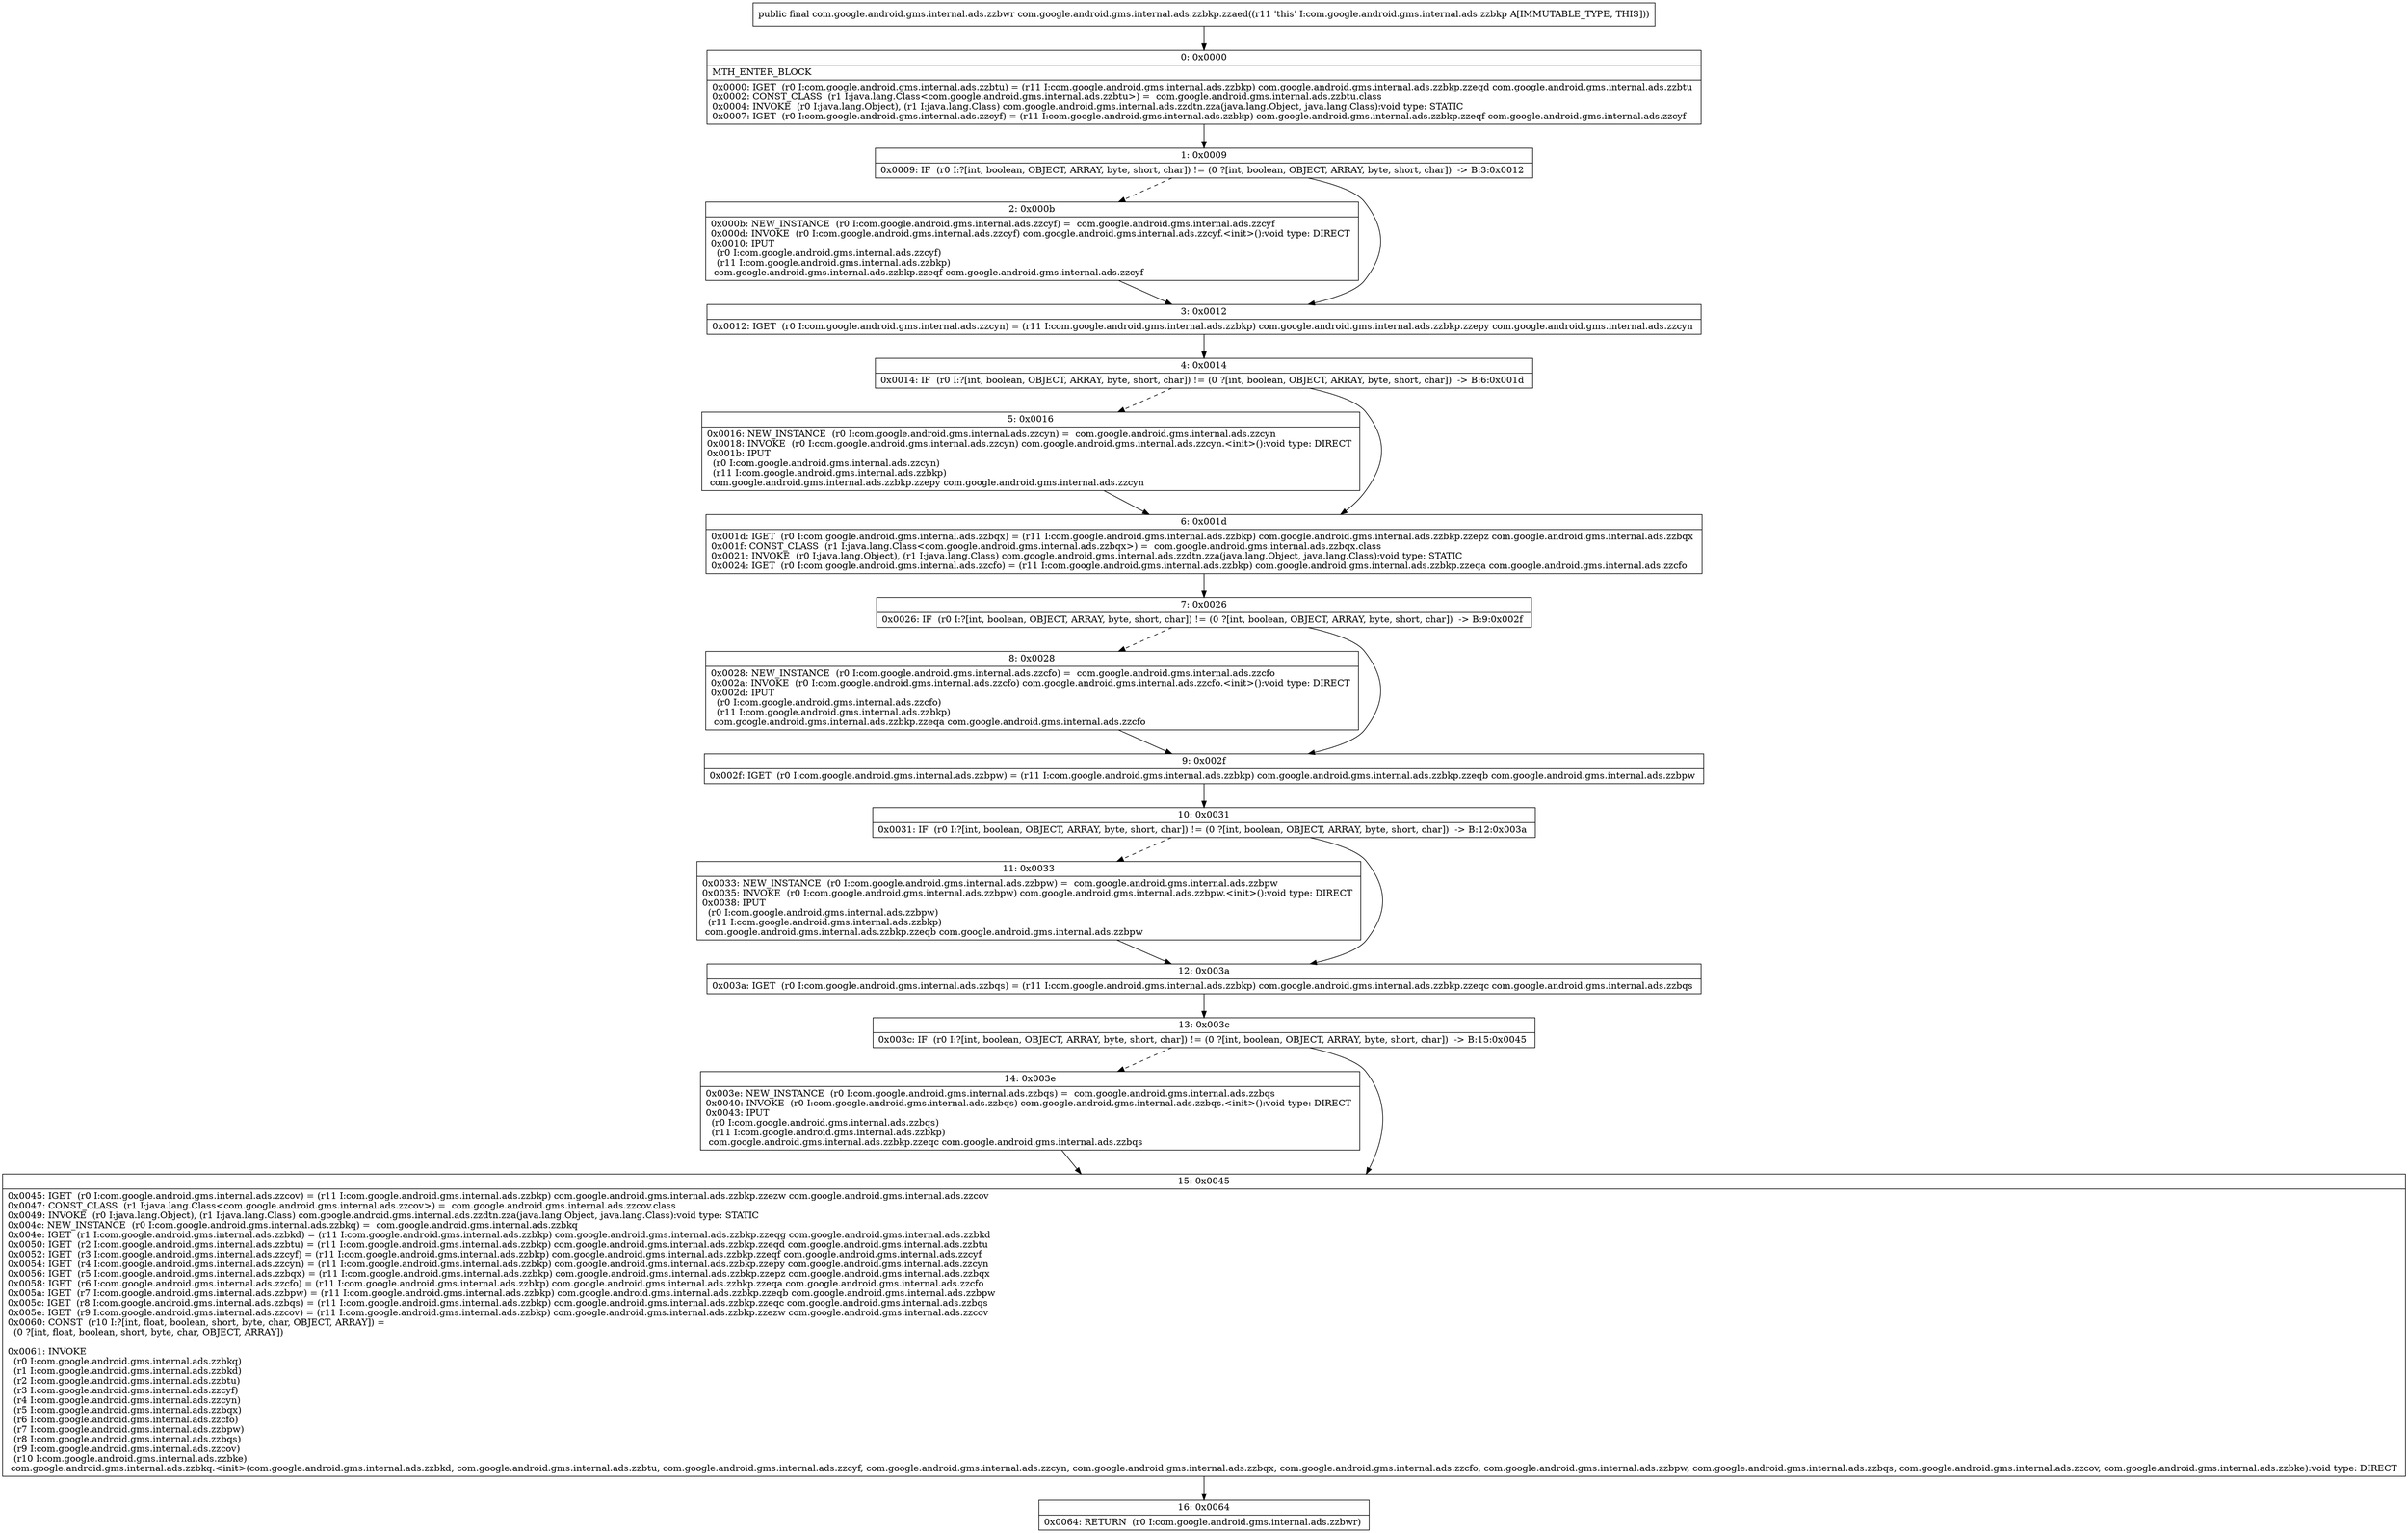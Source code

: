 digraph "CFG forcom.google.android.gms.internal.ads.zzbkp.zzaed()Lcom\/google\/android\/gms\/internal\/ads\/zzbwr;" {
Node_0 [shape=record,label="{0\:\ 0x0000|MTH_ENTER_BLOCK\l|0x0000: IGET  (r0 I:com.google.android.gms.internal.ads.zzbtu) = (r11 I:com.google.android.gms.internal.ads.zzbkp) com.google.android.gms.internal.ads.zzbkp.zzeqd com.google.android.gms.internal.ads.zzbtu \l0x0002: CONST_CLASS  (r1 I:java.lang.Class\<com.google.android.gms.internal.ads.zzbtu\>) =  com.google.android.gms.internal.ads.zzbtu.class \l0x0004: INVOKE  (r0 I:java.lang.Object), (r1 I:java.lang.Class) com.google.android.gms.internal.ads.zzdtn.zza(java.lang.Object, java.lang.Class):void type: STATIC \l0x0007: IGET  (r0 I:com.google.android.gms.internal.ads.zzcyf) = (r11 I:com.google.android.gms.internal.ads.zzbkp) com.google.android.gms.internal.ads.zzbkp.zzeqf com.google.android.gms.internal.ads.zzcyf \l}"];
Node_1 [shape=record,label="{1\:\ 0x0009|0x0009: IF  (r0 I:?[int, boolean, OBJECT, ARRAY, byte, short, char]) != (0 ?[int, boolean, OBJECT, ARRAY, byte, short, char])  \-\> B:3:0x0012 \l}"];
Node_2 [shape=record,label="{2\:\ 0x000b|0x000b: NEW_INSTANCE  (r0 I:com.google.android.gms.internal.ads.zzcyf) =  com.google.android.gms.internal.ads.zzcyf \l0x000d: INVOKE  (r0 I:com.google.android.gms.internal.ads.zzcyf) com.google.android.gms.internal.ads.zzcyf.\<init\>():void type: DIRECT \l0x0010: IPUT  \l  (r0 I:com.google.android.gms.internal.ads.zzcyf)\l  (r11 I:com.google.android.gms.internal.ads.zzbkp)\l com.google.android.gms.internal.ads.zzbkp.zzeqf com.google.android.gms.internal.ads.zzcyf \l}"];
Node_3 [shape=record,label="{3\:\ 0x0012|0x0012: IGET  (r0 I:com.google.android.gms.internal.ads.zzcyn) = (r11 I:com.google.android.gms.internal.ads.zzbkp) com.google.android.gms.internal.ads.zzbkp.zzepy com.google.android.gms.internal.ads.zzcyn \l}"];
Node_4 [shape=record,label="{4\:\ 0x0014|0x0014: IF  (r0 I:?[int, boolean, OBJECT, ARRAY, byte, short, char]) != (0 ?[int, boolean, OBJECT, ARRAY, byte, short, char])  \-\> B:6:0x001d \l}"];
Node_5 [shape=record,label="{5\:\ 0x0016|0x0016: NEW_INSTANCE  (r0 I:com.google.android.gms.internal.ads.zzcyn) =  com.google.android.gms.internal.ads.zzcyn \l0x0018: INVOKE  (r0 I:com.google.android.gms.internal.ads.zzcyn) com.google.android.gms.internal.ads.zzcyn.\<init\>():void type: DIRECT \l0x001b: IPUT  \l  (r0 I:com.google.android.gms.internal.ads.zzcyn)\l  (r11 I:com.google.android.gms.internal.ads.zzbkp)\l com.google.android.gms.internal.ads.zzbkp.zzepy com.google.android.gms.internal.ads.zzcyn \l}"];
Node_6 [shape=record,label="{6\:\ 0x001d|0x001d: IGET  (r0 I:com.google.android.gms.internal.ads.zzbqx) = (r11 I:com.google.android.gms.internal.ads.zzbkp) com.google.android.gms.internal.ads.zzbkp.zzepz com.google.android.gms.internal.ads.zzbqx \l0x001f: CONST_CLASS  (r1 I:java.lang.Class\<com.google.android.gms.internal.ads.zzbqx\>) =  com.google.android.gms.internal.ads.zzbqx.class \l0x0021: INVOKE  (r0 I:java.lang.Object), (r1 I:java.lang.Class) com.google.android.gms.internal.ads.zzdtn.zza(java.lang.Object, java.lang.Class):void type: STATIC \l0x0024: IGET  (r0 I:com.google.android.gms.internal.ads.zzcfo) = (r11 I:com.google.android.gms.internal.ads.zzbkp) com.google.android.gms.internal.ads.zzbkp.zzeqa com.google.android.gms.internal.ads.zzcfo \l}"];
Node_7 [shape=record,label="{7\:\ 0x0026|0x0026: IF  (r0 I:?[int, boolean, OBJECT, ARRAY, byte, short, char]) != (0 ?[int, boolean, OBJECT, ARRAY, byte, short, char])  \-\> B:9:0x002f \l}"];
Node_8 [shape=record,label="{8\:\ 0x0028|0x0028: NEW_INSTANCE  (r0 I:com.google.android.gms.internal.ads.zzcfo) =  com.google.android.gms.internal.ads.zzcfo \l0x002a: INVOKE  (r0 I:com.google.android.gms.internal.ads.zzcfo) com.google.android.gms.internal.ads.zzcfo.\<init\>():void type: DIRECT \l0x002d: IPUT  \l  (r0 I:com.google.android.gms.internal.ads.zzcfo)\l  (r11 I:com.google.android.gms.internal.ads.zzbkp)\l com.google.android.gms.internal.ads.zzbkp.zzeqa com.google.android.gms.internal.ads.zzcfo \l}"];
Node_9 [shape=record,label="{9\:\ 0x002f|0x002f: IGET  (r0 I:com.google.android.gms.internal.ads.zzbpw) = (r11 I:com.google.android.gms.internal.ads.zzbkp) com.google.android.gms.internal.ads.zzbkp.zzeqb com.google.android.gms.internal.ads.zzbpw \l}"];
Node_10 [shape=record,label="{10\:\ 0x0031|0x0031: IF  (r0 I:?[int, boolean, OBJECT, ARRAY, byte, short, char]) != (0 ?[int, boolean, OBJECT, ARRAY, byte, short, char])  \-\> B:12:0x003a \l}"];
Node_11 [shape=record,label="{11\:\ 0x0033|0x0033: NEW_INSTANCE  (r0 I:com.google.android.gms.internal.ads.zzbpw) =  com.google.android.gms.internal.ads.zzbpw \l0x0035: INVOKE  (r0 I:com.google.android.gms.internal.ads.zzbpw) com.google.android.gms.internal.ads.zzbpw.\<init\>():void type: DIRECT \l0x0038: IPUT  \l  (r0 I:com.google.android.gms.internal.ads.zzbpw)\l  (r11 I:com.google.android.gms.internal.ads.zzbkp)\l com.google.android.gms.internal.ads.zzbkp.zzeqb com.google.android.gms.internal.ads.zzbpw \l}"];
Node_12 [shape=record,label="{12\:\ 0x003a|0x003a: IGET  (r0 I:com.google.android.gms.internal.ads.zzbqs) = (r11 I:com.google.android.gms.internal.ads.zzbkp) com.google.android.gms.internal.ads.zzbkp.zzeqc com.google.android.gms.internal.ads.zzbqs \l}"];
Node_13 [shape=record,label="{13\:\ 0x003c|0x003c: IF  (r0 I:?[int, boolean, OBJECT, ARRAY, byte, short, char]) != (0 ?[int, boolean, OBJECT, ARRAY, byte, short, char])  \-\> B:15:0x0045 \l}"];
Node_14 [shape=record,label="{14\:\ 0x003e|0x003e: NEW_INSTANCE  (r0 I:com.google.android.gms.internal.ads.zzbqs) =  com.google.android.gms.internal.ads.zzbqs \l0x0040: INVOKE  (r0 I:com.google.android.gms.internal.ads.zzbqs) com.google.android.gms.internal.ads.zzbqs.\<init\>():void type: DIRECT \l0x0043: IPUT  \l  (r0 I:com.google.android.gms.internal.ads.zzbqs)\l  (r11 I:com.google.android.gms.internal.ads.zzbkp)\l com.google.android.gms.internal.ads.zzbkp.zzeqc com.google.android.gms.internal.ads.zzbqs \l}"];
Node_15 [shape=record,label="{15\:\ 0x0045|0x0045: IGET  (r0 I:com.google.android.gms.internal.ads.zzcov) = (r11 I:com.google.android.gms.internal.ads.zzbkp) com.google.android.gms.internal.ads.zzbkp.zzezw com.google.android.gms.internal.ads.zzcov \l0x0047: CONST_CLASS  (r1 I:java.lang.Class\<com.google.android.gms.internal.ads.zzcov\>) =  com.google.android.gms.internal.ads.zzcov.class \l0x0049: INVOKE  (r0 I:java.lang.Object), (r1 I:java.lang.Class) com.google.android.gms.internal.ads.zzdtn.zza(java.lang.Object, java.lang.Class):void type: STATIC \l0x004c: NEW_INSTANCE  (r0 I:com.google.android.gms.internal.ads.zzbkq) =  com.google.android.gms.internal.ads.zzbkq \l0x004e: IGET  (r1 I:com.google.android.gms.internal.ads.zzbkd) = (r11 I:com.google.android.gms.internal.ads.zzbkp) com.google.android.gms.internal.ads.zzbkp.zzeqg com.google.android.gms.internal.ads.zzbkd \l0x0050: IGET  (r2 I:com.google.android.gms.internal.ads.zzbtu) = (r11 I:com.google.android.gms.internal.ads.zzbkp) com.google.android.gms.internal.ads.zzbkp.zzeqd com.google.android.gms.internal.ads.zzbtu \l0x0052: IGET  (r3 I:com.google.android.gms.internal.ads.zzcyf) = (r11 I:com.google.android.gms.internal.ads.zzbkp) com.google.android.gms.internal.ads.zzbkp.zzeqf com.google.android.gms.internal.ads.zzcyf \l0x0054: IGET  (r4 I:com.google.android.gms.internal.ads.zzcyn) = (r11 I:com.google.android.gms.internal.ads.zzbkp) com.google.android.gms.internal.ads.zzbkp.zzepy com.google.android.gms.internal.ads.zzcyn \l0x0056: IGET  (r5 I:com.google.android.gms.internal.ads.zzbqx) = (r11 I:com.google.android.gms.internal.ads.zzbkp) com.google.android.gms.internal.ads.zzbkp.zzepz com.google.android.gms.internal.ads.zzbqx \l0x0058: IGET  (r6 I:com.google.android.gms.internal.ads.zzcfo) = (r11 I:com.google.android.gms.internal.ads.zzbkp) com.google.android.gms.internal.ads.zzbkp.zzeqa com.google.android.gms.internal.ads.zzcfo \l0x005a: IGET  (r7 I:com.google.android.gms.internal.ads.zzbpw) = (r11 I:com.google.android.gms.internal.ads.zzbkp) com.google.android.gms.internal.ads.zzbkp.zzeqb com.google.android.gms.internal.ads.zzbpw \l0x005c: IGET  (r8 I:com.google.android.gms.internal.ads.zzbqs) = (r11 I:com.google.android.gms.internal.ads.zzbkp) com.google.android.gms.internal.ads.zzbkp.zzeqc com.google.android.gms.internal.ads.zzbqs \l0x005e: IGET  (r9 I:com.google.android.gms.internal.ads.zzcov) = (r11 I:com.google.android.gms.internal.ads.zzbkp) com.google.android.gms.internal.ads.zzbkp.zzezw com.google.android.gms.internal.ads.zzcov \l0x0060: CONST  (r10 I:?[int, float, boolean, short, byte, char, OBJECT, ARRAY]) = \l  (0 ?[int, float, boolean, short, byte, char, OBJECT, ARRAY])\l \l0x0061: INVOKE  \l  (r0 I:com.google.android.gms.internal.ads.zzbkq)\l  (r1 I:com.google.android.gms.internal.ads.zzbkd)\l  (r2 I:com.google.android.gms.internal.ads.zzbtu)\l  (r3 I:com.google.android.gms.internal.ads.zzcyf)\l  (r4 I:com.google.android.gms.internal.ads.zzcyn)\l  (r5 I:com.google.android.gms.internal.ads.zzbqx)\l  (r6 I:com.google.android.gms.internal.ads.zzcfo)\l  (r7 I:com.google.android.gms.internal.ads.zzbpw)\l  (r8 I:com.google.android.gms.internal.ads.zzbqs)\l  (r9 I:com.google.android.gms.internal.ads.zzcov)\l  (r10 I:com.google.android.gms.internal.ads.zzbke)\l com.google.android.gms.internal.ads.zzbkq.\<init\>(com.google.android.gms.internal.ads.zzbkd, com.google.android.gms.internal.ads.zzbtu, com.google.android.gms.internal.ads.zzcyf, com.google.android.gms.internal.ads.zzcyn, com.google.android.gms.internal.ads.zzbqx, com.google.android.gms.internal.ads.zzcfo, com.google.android.gms.internal.ads.zzbpw, com.google.android.gms.internal.ads.zzbqs, com.google.android.gms.internal.ads.zzcov, com.google.android.gms.internal.ads.zzbke):void type: DIRECT \l}"];
Node_16 [shape=record,label="{16\:\ 0x0064|0x0064: RETURN  (r0 I:com.google.android.gms.internal.ads.zzbwr) \l}"];
MethodNode[shape=record,label="{public final com.google.android.gms.internal.ads.zzbwr com.google.android.gms.internal.ads.zzbkp.zzaed((r11 'this' I:com.google.android.gms.internal.ads.zzbkp A[IMMUTABLE_TYPE, THIS])) }"];
MethodNode -> Node_0;
Node_0 -> Node_1;
Node_1 -> Node_2[style=dashed];
Node_1 -> Node_3;
Node_2 -> Node_3;
Node_3 -> Node_4;
Node_4 -> Node_5[style=dashed];
Node_4 -> Node_6;
Node_5 -> Node_6;
Node_6 -> Node_7;
Node_7 -> Node_8[style=dashed];
Node_7 -> Node_9;
Node_8 -> Node_9;
Node_9 -> Node_10;
Node_10 -> Node_11[style=dashed];
Node_10 -> Node_12;
Node_11 -> Node_12;
Node_12 -> Node_13;
Node_13 -> Node_14[style=dashed];
Node_13 -> Node_15;
Node_14 -> Node_15;
Node_15 -> Node_16;
}

